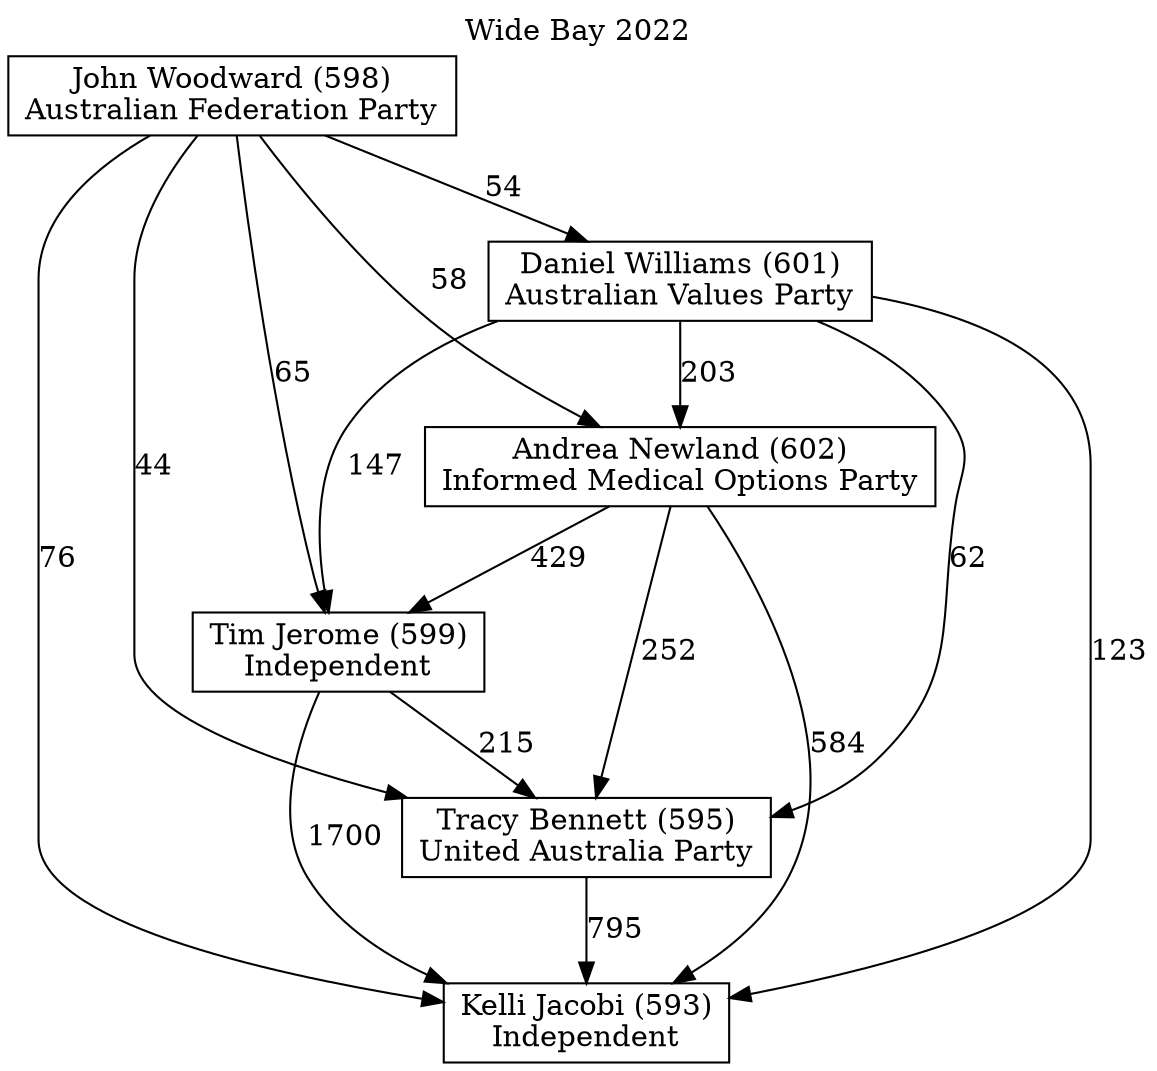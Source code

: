 // House preference flow
digraph "Kelli Jacobi (593)_Wide Bay_2022" {
	graph [label="Wide Bay 2022" labelloc=t mclimit=10]
	node [shape=box]
	"Daniel Williams (601)" [label="Daniel Williams (601)
Australian Values Party"]
	"Kelli Jacobi (593)" [label="Kelli Jacobi (593)
Independent"]
	"Tracy Bennett (595)" [label="Tracy Bennett (595)
United Australia Party"]
	"Andrea Newland (602)" [label="Andrea Newland (602)
Informed Medical Options Party"]
	"Tim Jerome (599)" [label="Tim Jerome (599)
Independent"]
	"John Woodward (598)" [label="John Woodward (598)
Australian Federation Party"]
	"Tim Jerome (599)" -> "Kelli Jacobi (593)" [label=1700]
	"John Woodward (598)" -> "Tracy Bennett (595)" [label=44]
	"Andrea Newland (602)" -> "Tim Jerome (599)" [label=429]
	"John Woodward (598)" -> "Daniel Williams (601)" [label=54]
	"John Woodward (598)" -> "Kelli Jacobi (593)" [label=76]
	"Andrea Newland (602)" -> "Kelli Jacobi (593)" [label=584]
	"Daniel Williams (601)" -> "Andrea Newland (602)" [label=203]
	"Tim Jerome (599)" -> "Tracy Bennett (595)" [label=215]
	"Andrea Newland (602)" -> "Tracy Bennett (595)" [label=252]
	"Daniel Williams (601)" -> "Tim Jerome (599)" [label=147]
	"John Woodward (598)" -> "Tim Jerome (599)" [label=65]
	"Daniel Williams (601)" -> "Kelli Jacobi (593)" [label=123]
	"Tracy Bennett (595)" -> "Kelli Jacobi (593)" [label=795]
	"Daniel Williams (601)" -> "Tracy Bennett (595)" [label=62]
	"John Woodward (598)" -> "Andrea Newland (602)" [label=58]
}
